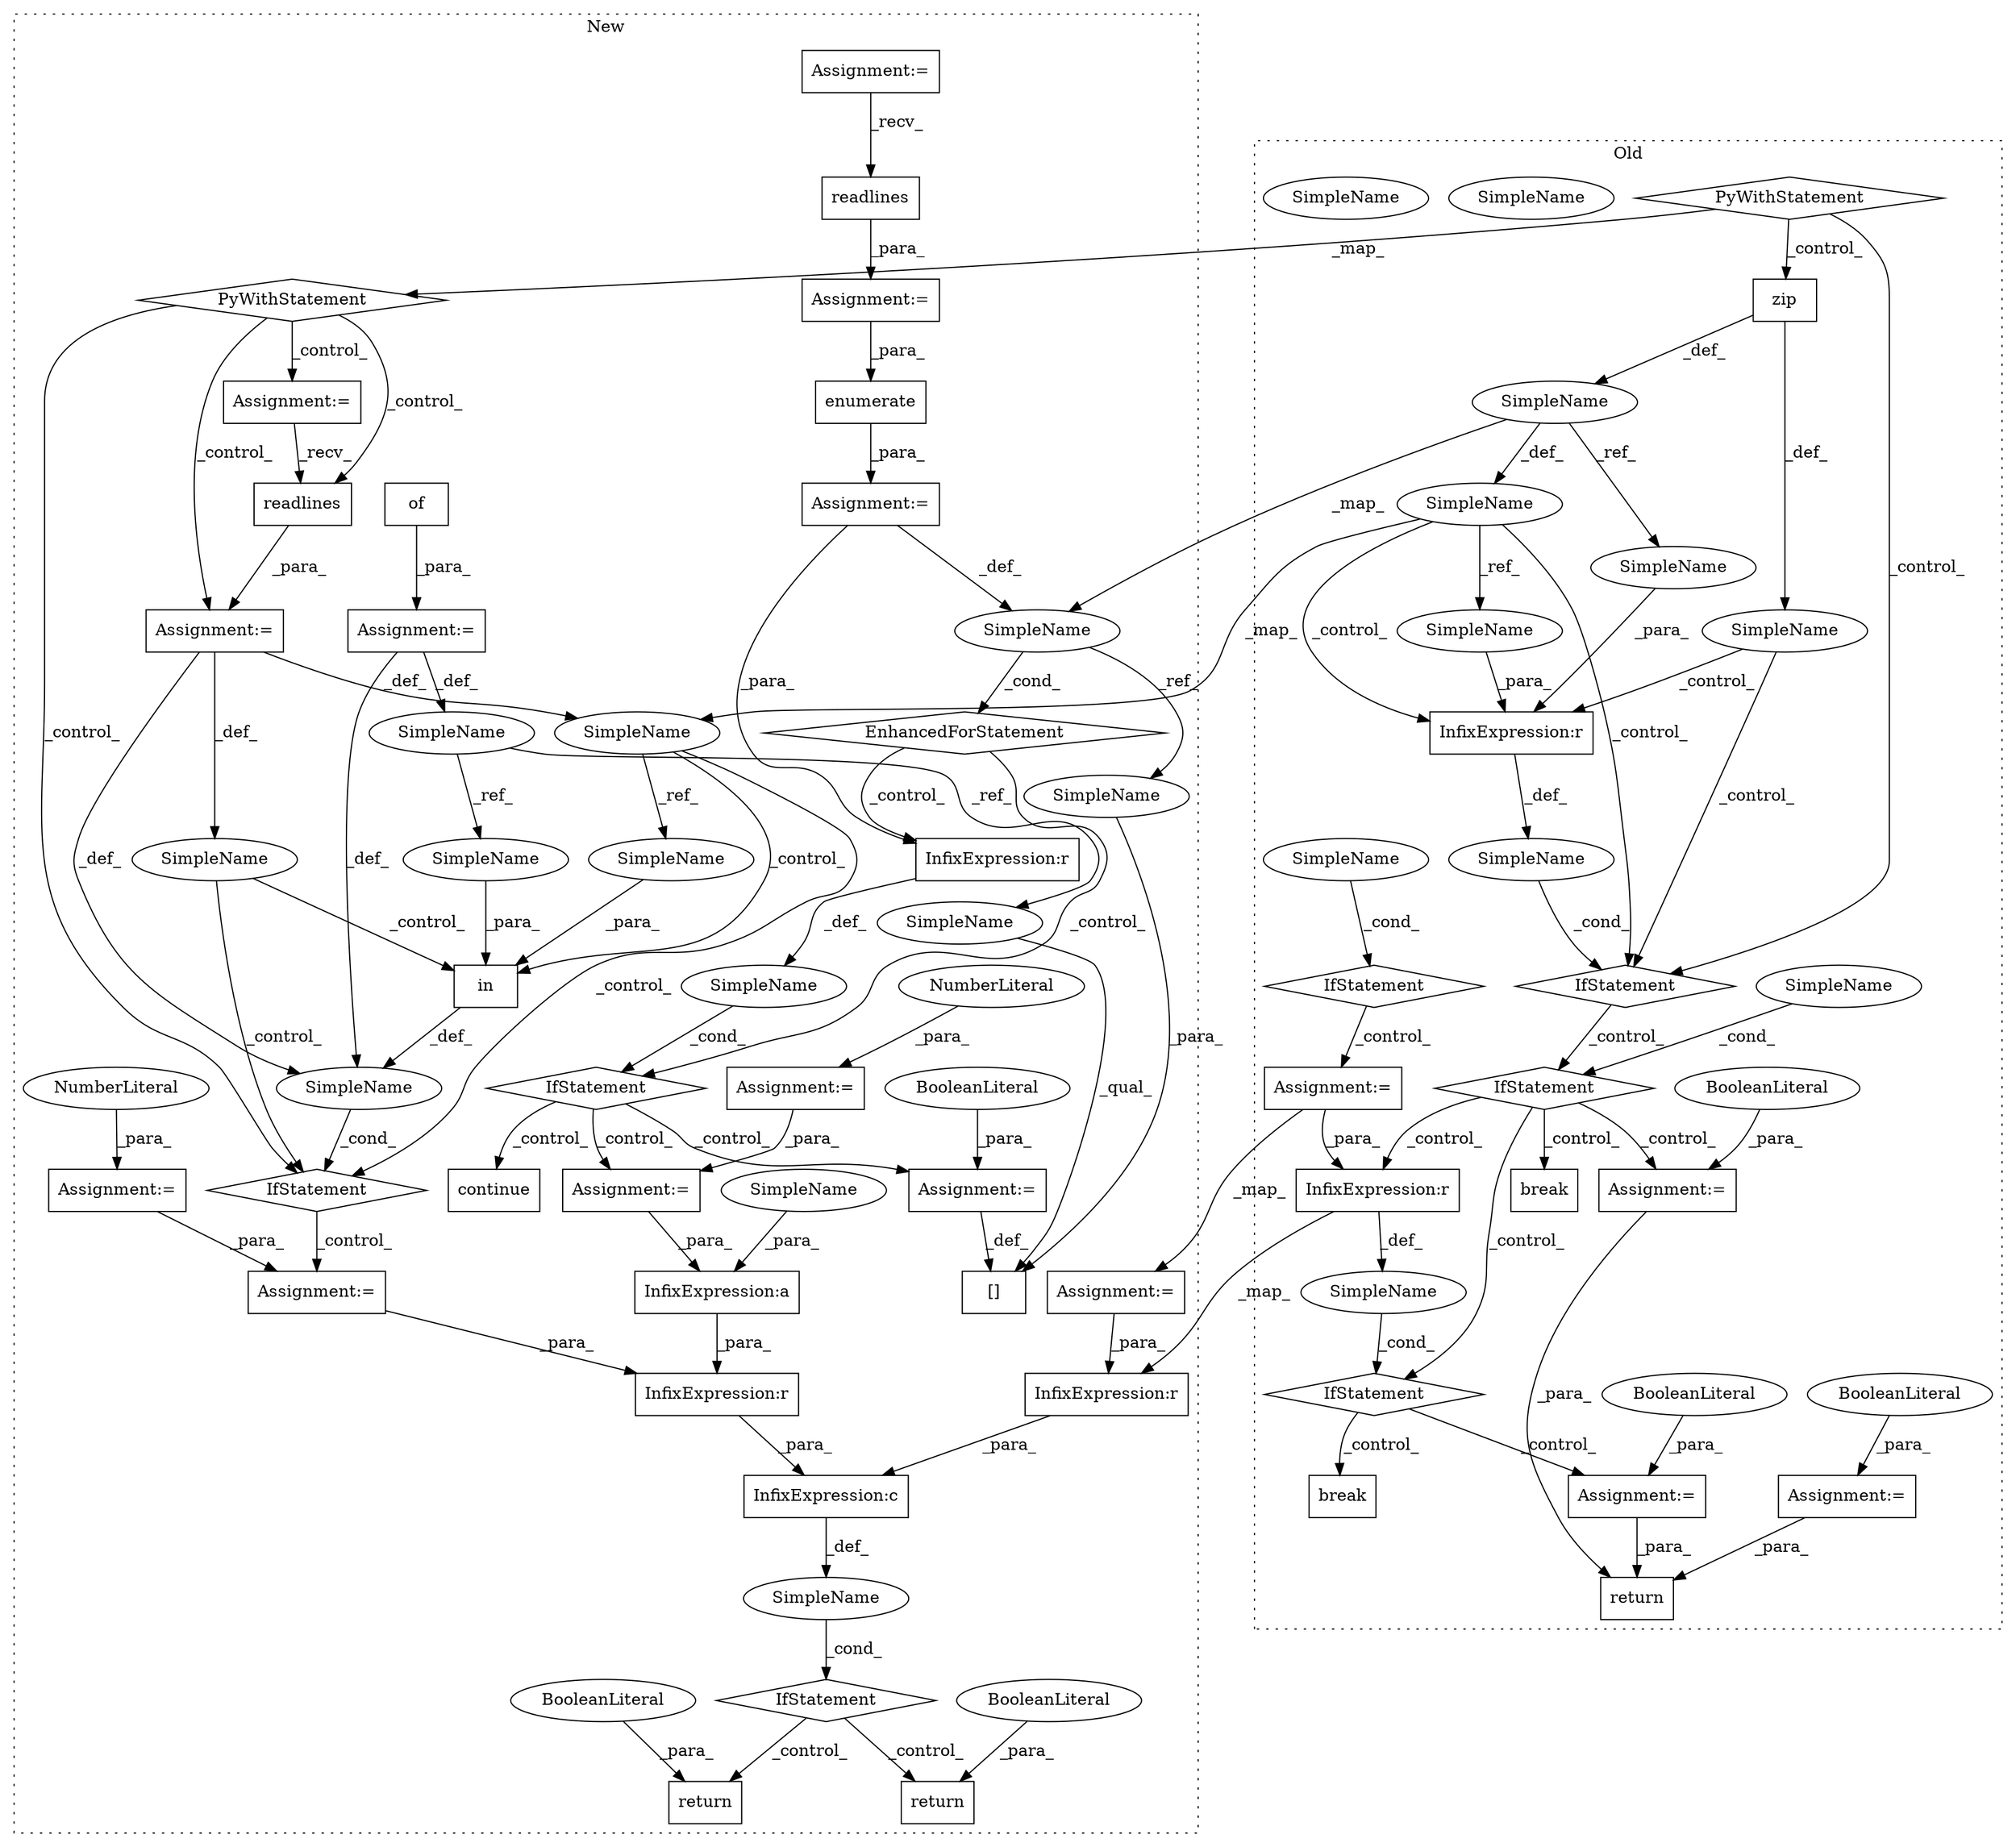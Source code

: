 digraph G {
subgraph cluster0 {
1 [label="break" a="10" s="1035" l="6" shape="box"];
3 [label="IfStatement" a="25" s="796,806" l="4,2" shape="diamond"];
4 [label="SimpleName" a="42" s="" l="" shape="ellipse"];
8 [label="Assignment:=" a="7" s="1013" l="1" shape="box"];
9 [label="IfStatement" a="25" s="878,900" l="4,2" shape="diamond"];
11 [label="BooleanLiteral" a="9" s="1014" l="5" shape="ellipse"];
13 [label="SimpleName" a="42" s="" l="" shape="ellipse"];
17 [label="zip" a="32" s="697,720" l="4,1" shape="box"];
21 [label="break" a="10" s="949" l="6" shape="box"];
23 [label="InfixExpression:r" a="27" s="892" l="3" shape="box"];
24 [label="InfixExpression:r" a="27" s="801" l="4" shape="box"];
27 [label="SimpleName" a="42" s="666" l="1" shape="ellipse"];
30 [label="PyWithStatement" a="104" s="527,548" l="10,2" shape="diamond"];
35 [label="SimpleName" a="42" s="683" l="1" shape="ellipse"];
37 [label="IfStatement" a="25" s="822,831" l="4,2" shape="diamond"];
40 [label="SimpleName" a="42" s="826" l="5" shape="ellipse"];
41 [label="IfStatement" a="25" s="431,440" l="4,2" shape="diamond"];
44 [label="SimpleName" a="42" s="" l="" shape="ellipse"];
55 [label="Assignment:=" a="7" s="925" l="1" shape="box"];
56 [label="BooleanLiteral" a="9" s="926" l="5" shape="ellipse"];
58 [label="SimpleName" a="42" s="435" l="5" shape="ellipse"];
59 [label="Assignment:=" a="7" s="460" l="1" shape="box"];
63 [label="return" a="41" s="1096" l="7" shape="box"];
64 [label="Assignment:=" a="7" s="420" l="1" shape="box"];
65 [label="BooleanLiteral" a="9" s="421" l="4" shape="ellipse"];
69 [label="SimpleName" a="42" s="800" l="1" shape="ellipse"];
73 [label="SimpleName" a="42" s="826" l="5" shape="ellipse"];
74 [label="SimpleName" a="42" s="435" l="5" shape="ellipse"];
76 [label="SimpleName" a="42" s="805" l="1" shape="ellipse"];
label = "Old";
style="dotted";
}
subgraph cluster1 {
2 [label="continue" a="18" s="879" l="9" shape="box"];
5 [label="IfStatement" a="25" s="853,865" l="4,2" shape="diamond"];
6 [label="SimpleName" a="42" s="" l="" shape="ellipse"];
7 [label="Assignment:=" a="7" s="929" l="1" shape="box"];
10 [label="BooleanLiteral" a="9" s="930" l="4" shape="ellipse"];
12 [label="Assignment:=" a="7" s="960" l="2" shape="box"];
14 [label="InfixExpression:r" a="27" s="858" l="3" shape="box"];
15 [label="Assignment:=" a="7" s="735,841" l="69,2" shape="box"];
16 [label="EnhancedForStatement" a="70" s="735,841" l="69,2" shape="diamond"];
18 [label="InfixExpression:a" a="27" s="1433" l="3" shape="box"];
19 [label="[]" a="2" s="907,928" l="17,1" shape="box"];
20 [label="InfixExpression:c" a="27" s="1411" l="4" shape="box"];
22 [label="InfixExpression:r" a="27" s="1402" l="3" shape="box"];
25 [label="InfixExpression:r" a="27" s="1442" l="4" shape="box"];
26 [label="SimpleName" a="42" s="811" l="4" shape="ellipse"];
28 [label="of" a="32" s="569" l="4" shape="box"];
29 [label="in" a="105" s="1266" l="24" shape="box"];
31 [label="PyWithStatement" a="104" s="983,1008" l="10,2" shape="diamond"];
32 [label="SimpleName" a="42" s="" l="" shape="ellipse"];
33 [label="IfStatement" a="25" s="1254,1290" l="12,2" shape="diamond"];
34 [label="SimpleName" a="42" s="1158" l="4" shape="ellipse"];
36 [label="IfStatement" a="25" s="1387,1454" l="4,2" shape="diamond"];
38 [label="enumerate" a="32" s="818,840" l="10,1" shape="box"];
39 [label="SimpleName" a="42" s="548" l="16" shape="ellipse"];
42 [label="SimpleName" a="42" s="" l="" shape="ellipse"];
43 [label="Assignment:=" a="7" s="1311" l="2" shape="box"];
45 [label="SimpleName" a="42" s="" l="" shape="ellipse"];
46 [label="return" a="41" s="1497" l="7" shape="box"];
47 [label="BooleanLiteral" a="9" s="1504" l="5" shape="ellipse"];
48 [label="Assignment:=" a="7" s="705" l="1" shape="box"];
49 [label="Assignment:=" a="7" s="628" l="1" shape="box"];
50 [label="NumberLiteral" a="34" s="629" l="1" shape="ellipse"];
51 [label="Assignment:=" a="7" s="604" l="1" shape="box"];
52 [label="NumberLiteral" a="34" s="605" l="1" shape="ellipse"];
53 [label="Assignment:=" a="7" s="564" l="1" shape="box"];
54 [label="Assignment:=" a="7" s="676" l="9" shape="box"];
57 [label="Assignment:=" a="7" s="1052" l="1" shape="box"];
60 [label="Assignment:=" a="7" s="589" l="1" shape="box"];
61 [label="Assignment:=" a="7" s="1023" l="9" shape="box"];
62 [label="readlines" a="32" s="716" l="11" shape="box"];
66 [label="return" a="41" s="1464" l="7" shape="box"];
67 [label="BooleanLiteral" a="9" s="1471" l="4" shape="ellipse"];
68 [label="readlines" a="32" s="1063" l="11" shape="box"];
70 [label="SimpleName" a="42" s="924" l="4" shape="ellipse"];
71 [label="SimpleName" a="42" s="1274" l="16" shape="ellipse"];
72 [label="SimpleName" a="42" s="907" l="16" shape="ellipse"];
75 [label="SimpleName" a="42" s="1436" l="5" shape="ellipse"];
77 [label="SimpleName" a="42" s="1266" l="4" shape="ellipse"];
label = "New";
style="dotted";
}
3 -> 37 [label="_control_"];
4 -> 3 [label="_cond_"];
5 -> 7 [label="_control_"];
5 -> 12 [label="_control_"];
5 -> 2 [label="_control_"];
6 -> 5 [label="_cond_"];
7 -> 19 [label="_def_"];
8 -> 63 [label="_para_"];
9 -> 55 [label="_control_"];
9 -> 21 [label="_control_"];
10 -> 7 [label="_para_"];
11 -> 8 [label="_para_"];
12 -> 18 [label="_para_"];
13 -> 24 [label="_control_"];
13 -> 3 [label="_control_"];
14 -> 6 [label="_def_"];
15 -> 14 [label="_para_"];
15 -> 26 [label="_def_"];
16 -> 5 [label="_control_"];
16 -> 14 [label="_control_"];
17 -> 13 [label="_def_"];
17 -> 27 [label="_def_"];
18 -> 25 [label="_para_"];
20 -> 45 [label="_def_"];
22 -> 20 [label="_para_"];
23 -> 22 [label="_map_"];
23 -> 44 [label="_def_"];
24 -> 4 [label="_def_"];
25 -> 20 [label="_para_"];
26 -> 16 [label="_cond_"];
26 -> 70 [label="_ref_"];
27 -> 69 [label="_ref_"];
27 -> 26 [label="_map_"];
27 -> 35 [label="_def_"];
28 -> 53 [label="_para_"];
29 -> 42 [label="_def_"];
30 -> 3 [label="_control_"];
30 -> 17 [label="_control_"];
30 -> 31 [label="_map_"];
31 -> 68 [label="_control_"];
31 -> 57 [label="_control_"];
31 -> 61 [label="_control_"];
31 -> 33 [label="_control_"];
32 -> 29 [label="_control_"];
32 -> 33 [label="_control_"];
33 -> 43 [label="_control_"];
34 -> 77 [label="_ref_"];
34 -> 33 [label="_control_"];
34 -> 29 [label="_control_"];
35 -> 3 [label="_control_"];
35 -> 24 [label="_control_"];
35 -> 34 [label="_map_"];
35 -> 76 [label="_ref_"];
36 -> 66 [label="_control_"];
36 -> 46 [label="_control_"];
37 -> 8 [label="_control_"];
37 -> 1 [label="_control_"];
37 -> 23 [label="_control_"];
37 -> 9 [label="_control_"];
38 -> 15 [label="_para_"];
39 -> 71 [label="_ref_"];
39 -> 72 [label="_ref_"];
41 -> 59 [label="_control_"];
42 -> 33 [label="_cond_"];
43 -> 25 [label="_para_"];
44 -> 9 [label="_cond_"];
45 -> 36 [label="_cond_"];
47 -> 46 [label="_para_"];
48 -> 38 [label="_para_"];
49 -> 12 [label="_para_"];
50 -> 49 [label="_para_"];
51 -> 43 [label="_para_"];
52 -> 51 [label="_para_"];
53 -> 42 [label="_def_"];
53 -> 39 [label="_def_"];
54 -> 62 [label="_recv_"];
55 -> 63 [label="_para_"];
56 -> 55 [label="_para_"];
57 -> 32 [label="_def_"];
57 -> 42 [label="_def_"];
57 -> 34 [label="_def_"];
59 -> 23 [label="_para_"];
59 -> 60 [label="_map_"];
60 -> 22 [label="_para_"];
61 -> 68 [label="_recv_"];
62 -> 48 [label="_para_"];
64 -> 63 [label="_para_"];
65 -> 64 [label="_para_"];
67 -> 66 [label="_para_"];
68 -> 57 [label="_para_"];
69 -> 24 [label="_para_"];
70 -> 19 [label="_para_"];
71 -> 29 [label="_para_"];
72 -> 19 [label="_qual_"];
73 -> 37 [label="_cond_"];
74 -> 41 [label="_cond_"];
75 -> 18 [label="_para_"];
76 -> 24 [label="_para_"];
77 -> 29 [label="_para_"];
}